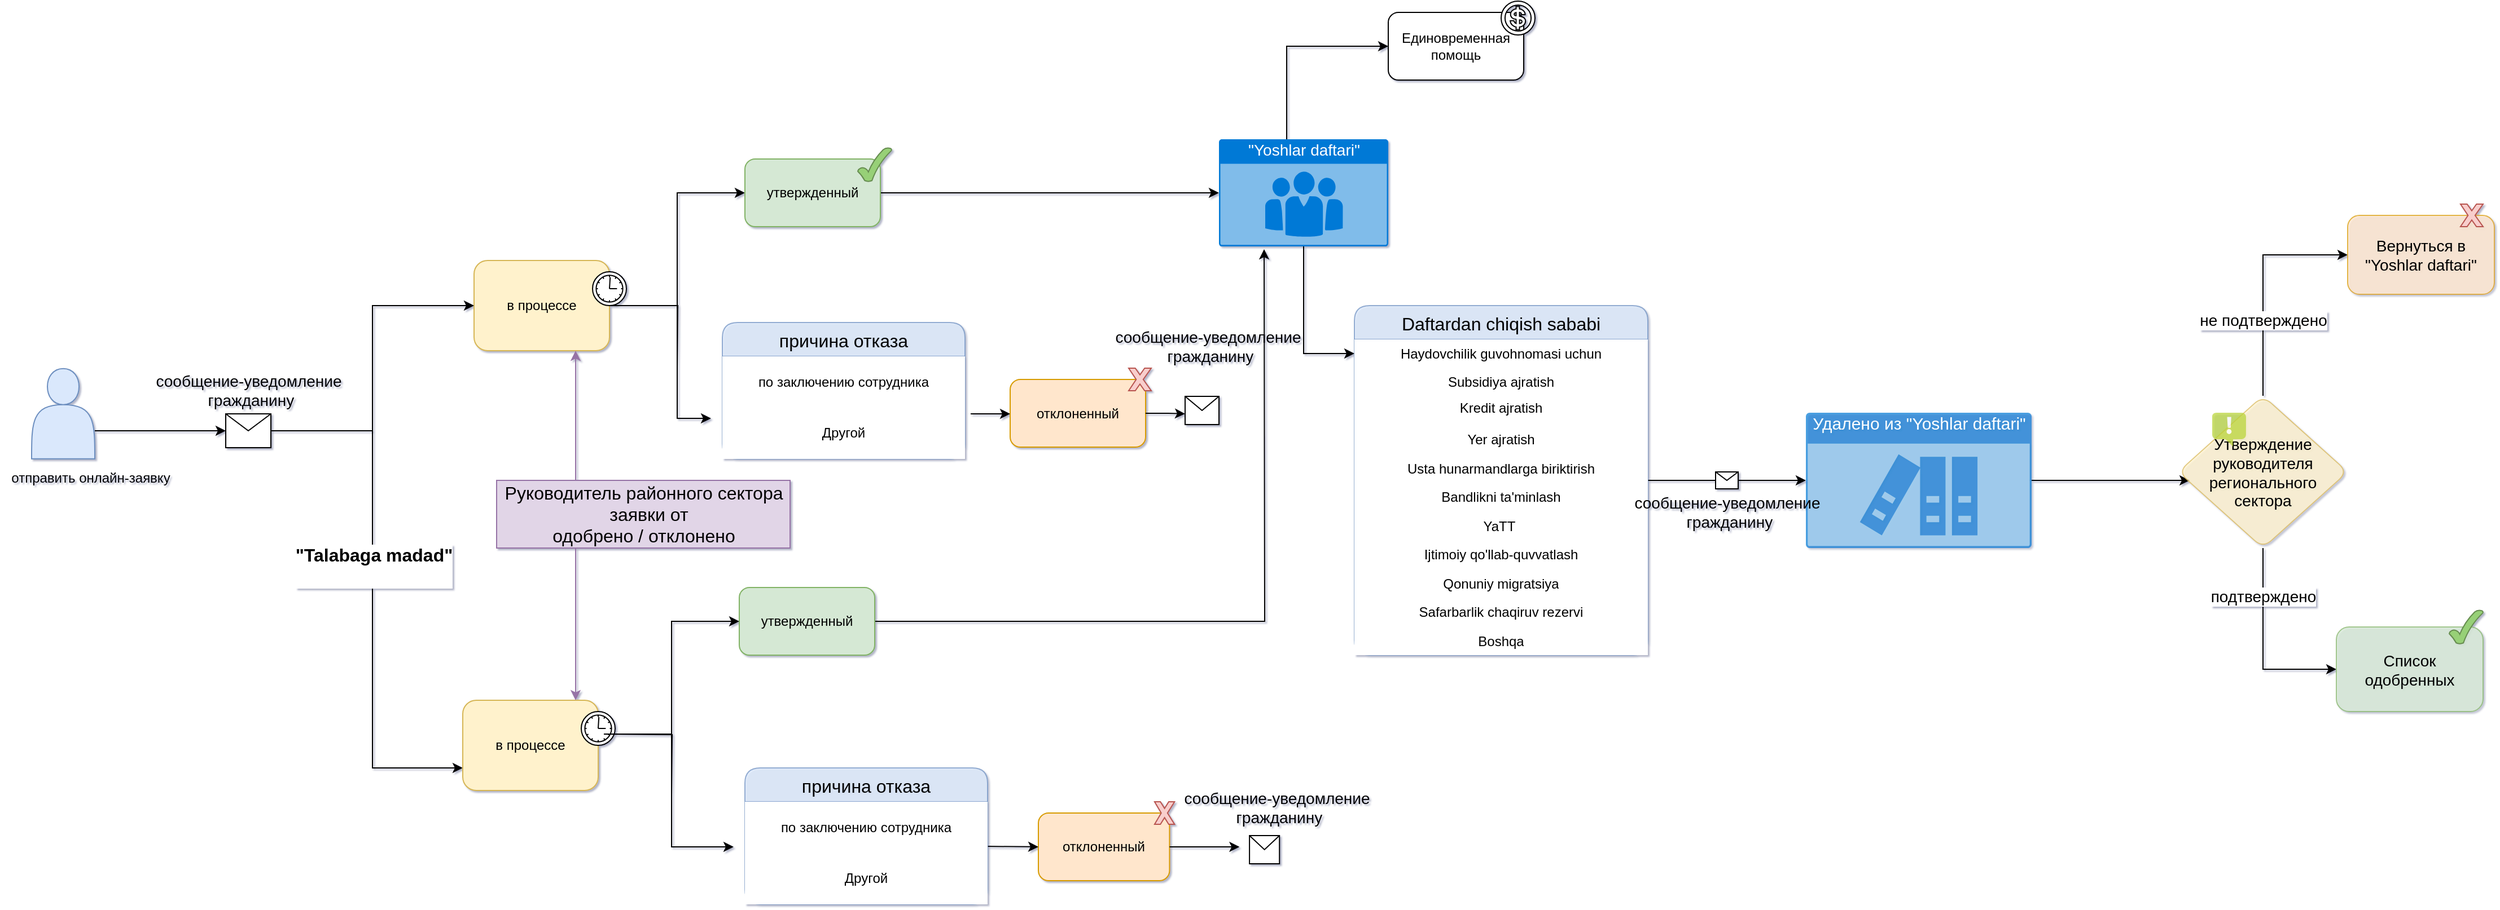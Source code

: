 <mxfile version="15.5.0" type="github">
  <diagram name="Page-1" id="2a216829-ef6e-dabb-86c1-c78162f3ba2b">
    <mxGraphModel dx="1822" dy="4" grid="1" gridSize="10" guides="1" tooltips="1" connect="1" arrows="1" fold="1" page="0" pageScale="1" pageWidth="850" pageHeight="1100" background="none" math="0" shadow="1">
      <root>
        <mxCell id="0" />
        <mxCell id="1" parent="0" />
        <mxCell id="lHs03am_Nj6ZQAmSjY5Q-222" style="edgeStyle=orthogonalEdgeStyle;rounded=0;orthogonalLoop=1;jettySize=auto;html=1;fontSize=14;" parent="1" source="lHs03am_Nj6ZQAmSjY5Q-112" target="lHs03am_Nj6ZQAmSjY5Q-220" edge="1">
          <mxGeometry relative="1" as="geometry" />
        </mxCell>
        <mxCell id="lHs03am_Nj6ZQAmSjY5Q-112" value="Daftardan chiqish sababi" style="shape=table;startSize=30;container=1;collapsible=0;childLayout=tableLayout;fillColor=#dae8fc;strokeColor=#6c8ebf;opacity=70;swimlaneFillColor=#ffffff;direction=east;rounded=1;shadow=0;fontSize=16;" parent="1" vertex="1">
          <mxGeometry x="1050" y="1320" width="260" height="310" as="geometry" />
        </mxCell>
        <mxCell id="lHs03am_Nj6ZQAmSjY5Q-113" value="" style="shape=partialRectangle;collapsible=0;dropTarget=0;pointerEvents=0;fillColor=none;top=0;left=0;bottom=0;right=0;points=[[0,0.5],[1,0.5]];portConstraint=eastwest;" parent="lHs03am_Nj6ZQAmSjY5Q-112" vertex="1">
          <mxGeometry y="30" width="260" height="25" as="geometry" />
        </mxCell>
        <mxCell id="lHs03am_Nj6ZQAmSjY5Q-114" value="Haydovchilik guvohnomasi uchun" style="shape=partialRectangle;html=1;whiteSpace=wrap;connectable=0;overflow=hidden;top=0;left=0;bottom=0;right=0;pointerEvents=1;" parent="lHs03am_Nj6ZQAmSjY5Q-113" vertex="1">
          <mxGeometry width="260" height="25" as="geometry" />
        </mxCell>
        <mxCell id="lHs03am_Nj6ZQAmSjY5Q-115" value="" style="shape=partialRectangle;collapsible=0;dropTarget=0;pointerEvents=0;fillColor=none;top=0;left=0;bottom=0;right=0;points=[[0,0.5],[1,0.5]];portConstraint=eastwest;" parent="lHs03am_Nj6ZQAmSjY5Q-112" vertex="1">
          <mxGeometry y="55" width="260" height="26" as="geometry" />
        </mxCell>
        <mxCell id="lHs03am_Nj6ZQAmSjY5Q-116" value="Subsidiya ajratish" style="shape=partialRectangle;html=1;whiteSpace=wrap;connectable=0;overflow=hidden;top=0;left=0;bottom=0;right=0;pointerEvents=1;" parent="lHs03am_Nj6ZQAmSjY5Q-115" vertex="1">
          <mxGeometry width="260" height="26" as="geometry" />
        </mxCell>
        <mxCell id="lHs03am_Nj6ZQAmSjY5Q-117" value="" style="shape=partialRectangle;collapsible=0;dropTarget=0;pointerEvents=0;fillColor=none;top=0;left=0;bottom=0;right=0;points=[[0,0.5],[1,0.5]];portConstraint=eastwest;" parent="lHs03am_Nj6ZQAmSjY5Q-112" vertex="1">
          <mxGeometry y="81" width="260" height="25" as="geometry" />
        </mxCell>
        <mxCell id="lHs03am_Nj6ZQAmSjY5Q-118" value="Kredit ajratish&lt;br&gt;&lt;br&gt;" style="shape=partialRectangle;html=1;whiteSpace=wrap;connectable=0;overflow=hidden;top=0;left=0;bottom=0;right=0;pointerEvents=1;" parent="lHs03am_Nj6ZQAmSjY5Q-117" vertex="1">
          <mxGeometry width="260" height="25" as="geometry" />
        </mxCell>
        <mxCell id="lHs03am_Nj6ZQAmSjY5Q-119" value="" style="shape=partialRectangle;collapsible=0;dropTarget=0;pointerEvents=0;fillColor=none;top=0;left=0;bottom=0;right=0;points=[[0,0.5],[1,0.5]];portConstraint=eastwest;" parent="lHs03am_Nj6ZQAmSjY5Q-112" vertex="1">
          <mxGeometry y="106" width="260" height="26" as="geometry" />
        </mxCell>
        <mxCell id="lHs03am_Nj6ZQAmSjY5Q-120" value="Yer ajratish" style="shape=partialRectangle;html=1;whiteSpace=wrap;connectable=0;overflow=hidden;top=0;left=0;bottom=0;right=0;pointerEvents=1;" parent="lHs03am_Nj6ZQAmSjY5Q-119" vertex="1">
          <mxGeometry width="260" height="26" as="geometry" />
        </mxCell>
        <mxCell id="lHs03am_Nj6ZQAmSjY5Q-121" value="" style="shape=partialRectangle;collapsible=0;dropTarget=0;pointerEvents=0;fillColor=none;top=0;left=0;bottom=0;right=0;points=[[0,0.5],[1,0.5]];portConstraint=eastwest;" parent="lHs03am_Nj6ZQAmSjY5Q-112" vertex="1">
          <mxGeometry y="132" width="260" height="25" as="geometry" />
        </mxCell>
        <mxCell id="lHs03am_Nj6ZQAmSjY5Q-122" value="Usta hunarmandlarga biriktirish" style="shape=partialRectangle;html=1;whiteSpace=wrap;connectable=0;overflow=hidden;top=0;left=0;bottom=0;right=0;pointerEvents=1;" parent="lHs03am_Nj6ZQAmSjY5Q-121" vertex="1">
          <mxGeometry width="260" height="25" as="geometry" />
        </mxCell>
        <mxCell id="lHs03am_Nj6ZQAmSjY5Q-123" value="" style="shape=partialRectangle;collapsible=0;dropTarget=0;pointerEvents=0;fillColor=none;top=0;left=0;bottom=0;right=0;points=[[0,0.5],[1,0.5]];portConstraint=eastwest;" parent="lHs03am_Nj6ZQAmSjY5Q-112" vertex="1">
          <mxGeometry y="157" width="260" height="26" as="geometry" />
        </mxCell>
        <mxCell id="lHs03am_Nj6ZQAmSjY5Q-124" value="Bandlikni ta&#39;minlash" style="shape=partialRectangle;html=1;whiteSpace=wrap;connectable=0;overflow=hidden;top=0;left=0;bottom=0;right=0;pointerEvents=1;" parent="lHs03am_Nj6ZQAmSjY5Q-123" vertex="1">
          <mxGeometry width="260" height="26" as="geometry" />
        </mxCell>
        <mxCell id="lHs03am_Nj6ZQAmSjY5Q-125" value="" style="shape=partialRectangle;collapsible=0;dropTarget=0;pointerEvents=0;fillColor=none;top=0;left=0;bottom=0;right=0;points=[[0,0.5],[1,0.5]];portConstraint=eastwest;" parent="lHs03am_Nj6ZQAmSjY5Q-112" vertex="1">
          <mxGeometry y="183" width="260" height="25" as="geometry" />
        </mxCell>
        <mxCell id="lHs03am_Nj6ZQAmSjY5Q-126" value="YaTT&lt;span style=&quot;white-space: pre&quot;&gt; &lt;/span&gt;" style="shape=partialRectangle;html=1;whiteSpace=wrap;connectable=0;overflow=hidden;top=0;left=0;bottom=0;right=0;pointerEvents=1;" parent="lHs03am_Nj6ZQAmSjY5Q-125" vertex="1">
          <mxGeometry width="260" height="25" as="geometry" />
        </mxCell>
        <mxCell id="lHs03am_Nj6ZQAmSjY5Q-127" value="" style="shape=partialRectangle;collapsible=0;dropTarget=0;pointerEvents=0;fillColor=none;top=0;left=0;bottom=0;right=0;points=[[0,0.5],[1,0.5]];portConstraint=eastwest;" parent="lHs03am_Nj6ZQAmSjY5Q-112" vertex="1">
          <mxGeometry y="208" width="260" height="26" as="geometry" />
        </mxCell>
        <mxCell id="lHs03am_Nj6ZQAmSjY5Q-128" value="Ijtimoiy qo&#39;llab-quvvatlash" style="shape=partialRectangle;html=1;whiteSpace=wrap;connectable=0;overflow=hidden;top=0;left=0;bottom=0;right=0;pointerEvents=1;" parent="lHs03am_Nj6ZQAmSjY5Q-127" vertex="1">
          <mxGeometry width="260" height="26" as="geometry" />
        </mxCell>
        <mxCell id="lHs03am_Nj6ZQAmSjY5Q-129" value="" style="shape=partialRectangle;collapsible=0;dropTarget=0;pointerEvents=0;fillColor=none;top=0;left=0;bottom=0;right=0;points=[[0,0.5],[1,0.5]];portConstraint=eastwest;" parent="lHs03am_Nj6ZQAmSjY5Q-112" vertex="1">
          <mxGeometry y="234" width="260" height="25" as="geometry" />
        </mxCell>
        <mxCell id="lHs03am_Nj6ZQAmSjY5Q-130" value="Qonuniy migratsiya" style="shape=partialRectangle;html=1;whiteSpace=wrap;connectable=0;overflow=hidden;top=0;left=0;bottom=0;right=0;pointerEvents=1;" parent="lHs03am_Nj6ZQAmSjY5Q-129" vertex="1">
          <mxGeometry width="260" height="25" as="geometry" />
        </mxCell>
        <mxCell id="lHs03am_Nj6ZQAmSjY5Q-131" value="" style="shape=partialRectangle;collapsible=0;dropTarget=0;pointerEvents=0;fillColor=none;top=0;left=0;bottom=0;right=0;points=[[0,0.5],[1,0.5]];portConstraint=eastwest;" parent="lHs03am_Nj6ZQAmSjY5Q-112" vertex="1">
          <mxGeometry y="259" width="260" height="26" as="geometry" />
        </mxCell>
        <mxCell id="lHs03am_Nj6ZQAmSjY5Q-132" value="Safarbarlik chaqiruv rezervi" style="shape=partialRectangle;html=1;whiteSpace=wrap;connectable=0;overflow=hidden;top=0;left=0;bottom=0;right=0;pointerEvents=1;" parent="lHs03am_Nj6ZQAmSjY5Q-131" vertex="1">
          <mxGeometry width="260" height="26" as="geometry" />
        </mxCell>
        <mxCell id="lHs03am_Nj6ZQAmSjY5Q-133" value="" style="shape=partialRectangle;collapsible=0;dropTarget=0;pointerEvents=0;fillColor=#dae8fc;top=0;left=0;bottom=0;right=0;points=[[0,0.5],[1,0.5]];portConstraint=eastwest;strokeColor=#6c8ebf;" parent="lHs03am_Nj6ZQAmSjY5Q-112" vertex="1">
          <mxGeometry y="285" width="260" height="25" as="geometry" />
        </mxCell>
        <mxCell id="lHs03am_Nj6ZQAmSjY5Q-134" value="Boshqa" style="shape=partialRectangle;html=1;whiteSpace=wrap;connectable=0;overflow=hidden;top=0;left=0;bottom=0;right=0;pointerEvents=1;" parent="lHs03am_Nj6ZQAmSjY5Q-133" vertex="1">
          <mxGeometry width="260" height="25" as="geometry" />
        </mxCell>
        <mxCell id="lHs03am_Nj6ZQAmSjY5Q-5" value="" style="group" parent="1" vertex="1" connectable="0">
          <mxGeometry x="-150" y="1362.5" width="175" height="120" as="geometry" />
        </mxCell>
        <mxCell id="lHs03am_Nj6ZQAmSjY5Q-3" value="" style="shape=actor;whiteSpace=wrap;html=1;fillColor=#dae8fc;strokeColor=#6c8ebf;" parent="lHs03am_Nj6ZQAmSjY5Q-5" vertex="1">
          <mxGeometry x="28" y="13.333" width="56" height="80" as="geometry" />
        </mxCell>
        <mxCell id="lHs03am_Nj6ZQAmSjY5Q-4" value="отправить онлайн-заявку" style="text;html=1;align=center;verticalAlign=middle;resizable=0;points=[];autosize=1;strokeColor=none;" parent="lHs03am_Nj6ZQAmSjY5Q-5" vertex="1">
          <mxGeometry y="100.003" width="160" height="20" as="geometry" />
        </mxCell>
        <mxCell id="lHs03am_Nj6ZQAmSjY5Q-40" style="edgeStyle=orthogonalEdgeStyle;rounded=0;orthogonalLoop=1;jettySize=auto;html=1;entryX=0;entryY=0.5;entryDx=0;entryDy=0;" parent="1" source="lHs03am_Nj6ZQAmSjY5Q-6" target="lHs03am_Nj6ZQAmSjY5Q-13" edge="1">
          <mxGeometry relative="1" as="geometry">
            <Array as="points">
              <mxPoint x="450" y="1320" />
              <mxPoint x="450" y="1220" />
            </Array>
          </mxGeometry>
        </mxCell>
        <mxCell id="lHs03am_Nj6ZQAmSjY5Q-42" style="edgeStyle=orthogonalEdgeStyle;rounded=0;orthogonalLoop=1;jettySize=auto;html=1;startArrow=none;" parent="1" edge="1">
          <mxGeometry relative="1" as="geometry">
            <mxPoint x="480" y="1420" as="targetPoint" />
            <Array as="points">
              <mxPoint x="450" y="1320" />
              <mxPoint x="450" y="1420" />
              <mxPoint x="505" y="1420" />
            </Array>
            <mxPoint x="450" y="1375" as="sourcePoint" />
          </mxGeometry>
        </mxCell>
        <mxCell id="lHs03am_Nj6ZQAmSjY5Q-6" value="в процессе" style="html=1;whiteSpace=wrap;rounded=1;fillColor=#fff2cc;strokeColor=#d6b656;" parent="1" vertex="1">
          <mxGeometry x="270" y="1280" width="120" height="80" as="geometry" />
        </mxCell>
        <mxCell id="lHs03am_Nj6ZQAmSjY5Q-7" value="" style="shape=mxgraph.bpmn.timer_start;perimeter=ellipsePerimeter;html=1;labelPosition=right;labelBackgroundColor=#ffffff;align=left;" parent="lHs03am_Nj6ZQAmSjY5Q-6" vertex="1">
          <mxGeometry x="1" width="30" height="30" relative="1" as="geometry">
            <mxPoint x="-15" y="10" as="offset" />
          </mxGeometry>
        </mxCell>
        <mxCell id="lHs03am_Nj6ZQAmSjY5Q-12" style="edgeStyle=orthogonalEdgeStyle;rounded=0;orthogonalLoop=1;jettySize=auto;html=1;entryX=0;entryY=0.5;entryDx=0;entryDy=0;" parent="1" source="lHs03am_Nj6ZQAmSjY5Q-10" target="lHs03am_Nj6ZQAmSjY5Q-6" edge="1">
          <mxGeometry relative="1" as="geometry" />
        </mxCell>
        <mxCell id="lHs03am_Nj6ZQAmSjY5Q-250" style="edgeStyle=orthogonalEdgeStyle;rounded=0;orthogonalLoop=1;jettySize=auto;html=1;fontSize=14;entryX=0;entryY=0.75;entryDx=0;entryDy=0;" parent="1" source="lHs03am_Nj6ZQAmSjY5Q-10" target="lHs03am_Nj6ZQAmSjY5Q-248" edge="1">
          <mxGeometry relative="1" as="geometry">
            <mxPoint x="210" y="1720" as="targetPoint" />
            <Array as="points">
              <mxPoint x="180" y="1431" />
              <mxPoint x="180" y="1730" />
            </Array>
          </mxGeometry>
        </mxCell>
        <mxCell id="lHs03am_Nj6ZQAmSjY5Q-251" value="&quot;Talabaga madad&quot;&lt;br&gt;&amp;nbsp;" style="edgeLabel;html=1;align=center;verticalAlign=middle;resizable=0;points=[];fontSize=16;fontStyle=1" parent="lHs03am_Nj6ZQAmSjY5Q-250" vertex="1" connectable="0">
          <mxGeometry x="-0.218" y="1" relative="1" as="geometry">
            <mxPoint y="26" as="offset" />
          </mxGeometry>
        </mxCell>
        <mxCell id="lHs03am_Nj6ZQAmSjY5Q-10" value="" style="shape=message;whiteSpace=wrap;html=1;" parent="1" vertex="1">
          <mxGeometry x="50" y="1416" width="40" height="30" as="geometry" />
        </mxCell>
        <mxCell id="lHs03am_Nj6ZQAmSjY5Q-11" style="edgeStyle=orthogonalEdgeStyle;rounded=0;orthogonalLoop=1;jettySize=auto;html=1;entryX=0;entryY=0.5;entryDx=0;entryDy=0;" parent="1" source="lHs03am_Nj6ZQAmSjY5Q-3" target="lHs03am_Nj6ZQAmSjY5Q-10" edge="1">
          <mxGeometry relative="1" as="geometry">
            <mxPoint x="40" y="1421" as="targetPoint" />
            <Array as="points">
              <mxPoint y="1431" />
              <mxPoint y="1431" />
            </Array>
          </mxGeometry>
        </mxCell>
        <mxCell id="lHs03am_Nj6ZQAmSjY5Q-44" style="edgeStyle=orthogonalEdgeStyle;rounded=0;orthogonalLoop=1;jettySize=auto;html=1;entryX=0;entryY=0.5;entryDx=0;entryDy=0;entryPerimeter=0;" parent="1" source="lHs03am_Nj6ZQAmSjY5Q-13" target="lHs03am_Nj6ZQAmSjY5Q-43" edge="1">
          <mxGeometry relative="1" as="geometry" />
        </mxCell>
        <mxCell id="lHs03am_Nj6ZQAmSjY5Q-46" style="edgeStyle=orthogonalEdgeStyle;rounded=0;orthogonalLoop=1;jettySize=auto;html=1;entryX=0;entryY=0.5;entryDx=0;entryDy=0;" parent="1" source="lHs03am_Nj6ZQAmSjY5Q-43" target="lHs03am_Nj6ZQAmSjY5Q-45" edge="1">
          <mxGeometry relative="1" as="geometry">
            <Array as="points">
              <mxPoint x="990" y="1090" />
            </Array>
          </mxGeometry>
        </mxCell>
        <mxCell id="lHs03am_Nj6ZQAmSjY5Q-217" style="edgeStyle=orthogonalEdgeStyle;rounded=0;orthogonalLoop=1;jettySize=auto;html=1;fontSize=14;" parent="1" source="lHs03am_Nj6ZQAmSjY5Q-43" target="lHs03am_Nj6ZQAmSjY5Q-113" edge="1">
          <mxGeometry relative="1" as="geometry" />
        </mxCell>
        <mxCell id="lHs03am_Nj6ZQAmSjY5Q-43" value="&quot;Yoshlar daftari&quot;" style="html=1;strokeColor=none;fillColor=#0079D6;labelPosition=center;verticalLabelPosition=middle;verticalAlign=top;align=center;fontSize=14;outlineConnect=0;spacingTop=-6;fontColor=#FFFFFF;shape=mxgraph.sitemap.about_us;" parent="1" vertex="1">
          <mxGeometry x="930" y="1172.5" width="150" height="95" as="geometry" />
        </mxCell>
        <mxCell id="lHs03am_Nj6ZQAmSjY5Q-213" value="" style="group" parent="1" vertex="1" connectable="0">
          <mxGeometry x="1080" y="1050" width="130" height="70" as="geometry" />
        </mxCell>
        <mxCell id="lHs03am_Nj6ZQAmSjY5Q-45" value="Единовременная помощь" style="rounded=1;whiteSpace=wrap;html=1;" parent="lHs03am_Nj6ZQAmSjY5Q-213" vertex="1">
          <mxGeometry y="10" width="120" height="60" as="geometry" />
        </mxCell>
        <mxCell id="lHs03am_Nj6ZQAmSjY5Q-47" value="" style="shape=mxgraph.signs.travel.cashier;html=1;pointerEvents=1;verticalLabelPosition=bottom;verticalAlign=top;align=center;" parent="lHs03am_Nj6ZQAmSjY5Q-213" vertex="1">
          <mxGeometry x="100" width="30" height="30" as="geometry" />
        </mxCell>
        <mxCell id="lHs03am_Nj6ZQAmSjY5Q-215" value="" style="group" parent="1" vertex="1" connectable="0">
          <mxGeometry x="510" y="1180" width="130" height="70" as="geometry" />
        </mxCell>
        <mxCell id="lHs03am_Nj6ZQAmSjY5Q-13" value="утвержденный" style="rounded=1;whiteSpace=wrap;html=1;fillColor=#d5e8d4;strokeColor=#82b366;" parent="lHs03am_Nj6ZQAmSjY5Q-215" vertex="1">
          <mxGeometry y="10" width="120" height="60" as="geometry" />
        </mxCell>
        <mxCell id="lHs03am_Nj6ZQAmSjY5Q-34" value="" style="verticalLabelPosition=bottom;verticalAlign=top;html=1;shape=mxgraph.basic.tick;strokeColor=#668C50;fillColor=#97D077;" parent="lHs03am_Nj6ZQAmSjY5Q-215" vertex="1">
          <mxGeometry x="100" width="30" height="30" as="geometry" />
        </mxCell>
        <mxCell id="lHs03am_Nj6ZQAmSjY5Q-232" style="edgeStyle=orthogonalEdgeStyle;rounded=0;orthogonalLoop=1;jettySize=auto;html=1;entryX=0.067;entryY=0.556;entryDx=0;entryDy=0;entryPerimeter=0;fontSize=14;" parent="1" source="lHs03am_Nj6ZQAmSjY5Q-220" target="lHs03am_Nj6ZQAmSjY5Q-231" edge="1">
          <mxGeometry relative="1" as="geometry" />
        </mxCell>
        <mxCell id="lHs03am_Nj6ZQAmSjY5Q-220" value="&lt;font style=&quot;font-size: 15px&quot;&gt;Удалено из &quot;Yoshlar daftari&quot;&lt;/font&gt;" style="html=1;strokeColor=none;fillColor=#0079D6;labelPosition=center;verticalLabelPosition=middle;verticalAlign=top;align=center;fontSize=12;outlineConnect=0;spacingTop=-6;fontColor=#FFFFFF;shape=mxgraph.sitemap.references;rounded=1;shadow=0;sketch=0;opacity=70;" parent="1" vertex="1">
          <mxGeometry x="1450" y="1415" width="200" height="120" as="geometry" />
        </mxCell>
        <mxCell id="lHs03am_Nj6ZQAmSjY5Q-224" value="" style="shape=message;whiteSpace=wrap;html=1;" parent="1" vertex="1">
          <mxGeometry x="1370" y="1467.5" width="20" height="15" as="geometry" />
        </mxCell>
        <mxCell id="lHs03am_Nj6ZQAmSjY5Q-226" value="сообщение-уведомление&lt;br&gt;&amp;nbsp;гражданину" style="text;html=1;align=center;verticalAlign=middle;resizable=0;points=[];autosize=1;strokeColor=none;fontSize=14;" parent="1" vertex="1">
          <mxGeometry x="1290" y="1482.5" width="180" height="40" as="geometry" />
        </mxCell>
        <mxCell id="lHs03am_Nj6ZQAmSjY5Q-230" value="" style="edgeStyle=orthogonalEdgeStyle;rounded=0;orthogonalLoop=1;jettySize=auto;html=1;endArrow=none;" parent="1" source="lHs03am_Nj6ZQAmSjY5Q-6" edge="1">
          <mxGeometry relative="1" as="geometry">
            <mxPoint x="390" y="1320" as="sourcePoint" />
            <mxPoint x="450" y="1375" as="targetPoint" />
            <Array as="points" />
          </mxGeometry>
        </mxCell>
        <mxCell id="lHs03am_Nj6ZQAmSjY5Q-237" style="edgeStyle=orthogonalEdgeStyle;rounded=0;orthogonalLoop=1;jettySize=auto;html=1;entryX=0;entryY=0.5;entryDx=0;entryDy=0;fontSize=14;" parent="1" source="lHs03am_Nj6ZQAmSjY5Q-231" target="lHs03am_Nj6ZQAmSjY5Q-235" edge="1">
          <mxGeometry relative="1" as="geometry" />
        </mxCell>
        <mxCell id="lHs03am_Nj6ZQAmSjY5Q-242" value="не подтверждено" style="edgeLabel;html=1;align=center;verticalAlign=middle;resizable=0;points=[];fontSize=14;" parent="lHs03am_Nj6ZQAmSjY5Q-237" vertex="1" connectable="0">
          <mxGeometry x="0.015" y="-1" relative="1" as="geometry">
            <mxPoint x="-1" y="34" as="offset" />
          </mxGeometry>
        </mxCell>
        <mxCell id="lHs03am_Nj6ZQAmSjY5Q-238" style="edgeStyle=orthogonalEdgeStyle;rounded=0;orthogonalLoop=1;jettySize=auto;html=1;entryX=0;entryY=0.5;entryDx=0;entryDy=0;fontSize=14;" parent="1" source="lHs03am_Nj6ZQAmSjY5Q-231" target="lHs03am_Nj6ZQAmSjY5Q-236" edge="1">
          <mxGeometry relative="1" as="geometry" />
        </mxCell>
        <mxCell id="lHs03am_Nj6ZQAmSjY5Q-241" value="подтверждено" style="edgeLabel;html=1;align=center;verticalAlign=middle;resizable=0;points=[];fontSize=14;" parent="lHs03am_Nj6ZQAmSjY5Q-238" vertex="1" connectable="0">
          <mxGeometry x="0.029" y="1" relative="1" as="geometry">
            <mxPoint x="-1" y="-46" as="offset" />
          </mxGeometry>
        </mxCell>
        <mxCell id="lHs03am_Nj6ZQAmSjY5Q-231" value="Утверждение руководителя регионального сектора" style="rhombus;whiteSpace=wrap;html=1;rounded=1;shadow=0;sketch=0;fontSize=14;strokeColor=#d6b656;fillColor=#fff2cc;opacity=70;" parent="1" vertex="1">
          <mxGeometry x="1780" y="1400" width="150" height="135" as="geometry" />
        </mxCell>
        <mxCell id="lHs03am_Nj6ZQAmSjY5Q-233" value="" style="aspect=fixed;html=1;points=[];align=center;image;fontSize=12;image=img/lib/mscae/Notification.svg;rounded=1;shadow=0;sketch=0;strokeColor=#000000;fillColor=none;gradientColor=none;opacity=70;" parent="1" vertex="1">
          <mxGeometry x="1810" y="1415" width="30" height="30" as="geometry" />
        </mxCell>
        <mxCell id="lHs03am_Nj6ZQAmSjY5Q-245" value="" style="group" parent="1" vertex="1" connectable="0">
          <mxGeometry x="1930" y="1230" width="130" height="80" as="geometry" />
        </mxCell>
        <mxCell id="lHs03am_Nj6ZQAmSjY5Q-235" value="Вернуться в &quot;Yoshlar daftari&quot;" style="rounded=1;whiteSpace=wrap;html=1;shadow=0;sketch=0;fontSize=14;strokeColor=#d79b00;fillColor=#ffe6cc;opacity=70;" parent="lHs03am_Nj6ZQAmSjY5Q-245" vertex="1">
          <mxGeometry y="10" width="130" height="70" as="geometry" />
        </mxCell>
        <mxCell id="lHs03am_Nj6ZQAmSjY5Q-244" value="" style="verticalLabelPosition=bottom;verticalAlign=top;html=1;shape=mxgraph.basic.x;fillColor=#f8cecc;strokeColor=#b85450;" parent="lHs03am_Nj6ZQAmSjY5Q-245" vertex="1">
          <mxGeometry x="100" width="20" height="20" as="geometry" />
        </mxCell>
        <mxCell id="lHs03am_Nj6ZQAmSjY5Q-246" value="" style="group" parent="1" vertex="1" connectable="0">
          <mxGeometry x="1920" y="1590" width="130" height="90" as="geometry" />
        </mxCell>
        <mxCell id="lHs03am_Nj6ZQAmSjY5Q-236" value="Список одобренных" style="rounded=1;whiteSpace=wrap;html=1;shadow=0;sketch=0;fontSize=14;strokeColor=#82b366;fillColor=#d5e8d4;opacity=70;" parent="lHs03am_Nj6ZQAmSjY5Q-246" vertex="1">
          <mxGeometry y="15" width="130" height="75" as="geometry" />
        </mxCell>
        <mxCell id="lHs03am_Nj6ZQAmSjY5Q-243" value="" style="verticalLabelPosition=bottom;verticalAlign=top;html=1;shape=mxgraph.basic.tick;strokeColor=#668C50;fillColor=#97D077;" parent="lHs03am_Nj6ZQAmSjY5Q-246" vertex="1">
          <mxGeometry x="100" width="30" height="30" as="geometry" />
        </mxCell>
        <mxCell id="lHs03am_Nj6ZQAmSjY5Q-248" value="в процессе" style="html=1;whiteSpace=wrap;rounded=1;fillColor=#fff2cc;strokeColor=#d6b656;" parent="1" vertex="1">
          <mxGeometry x="260" y="1670" width="120" height="80" as="geometry" />
        </mxCell>
        <mxCell id="lHs03am_Nj6ZQAmSjY5Q-249" value="" style="shape=mxgraph.bpmn.timer_start;perimeter=ellipsePerimeter;html=1;labelPosition=right;labelBackgroundColor=#ffffff;align=left;" parent="lHs03am_Nj6ZQAmSjY5Q-248" vertex="1">
          <mxGeometry x="1" width="30" height="30" relative="1" as="geometry">
            <mxPoint x="-15" y="10" as="offset" />
          </mxGeometry>
        </mxCell>
        <mxCell id="lHs03am_Nj6ZQAmSjY5Q-261" style="edgeStyle=orthogonalEdgeStyle;rounded=0;orthogonalLoop=1;jettySize=auto;html=1;fontSize=16;" parent="1" source="lHs03am_Nj6ZQAmSjY5Q-255" edge="1">
          <mxGeometry relative="1" as="geometry">
            <mxPoint x="970" y="1270" as="targetPoint" />
          </mxGeometry>
        </mxCell>
        <mxCell id="lHs03am_Nj6ZQAmSjY5Q-255" value="утвержденный" style="rounded=1;whiteSpace=wrap;html=1;fillColor=#d5e8d4;strokeColor=#82b366;" parent="1" vertex="1">
          <mxGeometry x="505" y="1570" width="120" height="60" as="geometry" />
        </mxCell>
        <mxCell id="lHs03am_Nj6ZQAmSjY5Q-256" style="edgeStyle=orthogonalEdgeStyle;rounded=0;orthogonalLoop=1;jettySize=auto;html=1;entryX=0;entryY=0.5;entryDx=0;entryDy=0;" parent="1" edge="1">
          <mxGeometry relative="1" as="geometry">
            <mxPoint x="385" y="1700" as="sourcePoint" />
            <mxPoint x="505" y="1600" as="targetPoint" />
            <Array as="points">
              <mxPoint x="445" y="1700" />
              <mxPoint x="445" y="1600" />
            </Array>
          </mxGeometry>
        </mxCell>
        <mxCell id="lHs03am_Nj6ZQAmSjY5Q-257" style="edgeStyle=orthogonalEdgeStyle;rounded=0;orthogonalLoop=1;jettySize=auto;html=1;startArrow=none;" parent="1" edge="1">
          <mxGeometry relative="1" as="geometry">
            <mxPoint x="500" y="1800" as="targetPoint" />
            <Array as="points">
              <mxPoint x="445" y="1700" />
              <mxPoint x="445" y="1800" />
              <mxPoint x="500" y="1800" />
            </Array>
            <mxPoint x="445" y="1755" as="sourcePoint" />
          </mxGeometry>
        </mxCell>
        <mxCell id="lHs03am_Nj6ZQAmSjY5Q-259" value="" style="edgeStyle=orthogonalEdgeStyle;rounded=0;orthogonalLoop=1;jettySize=auto;html=1;endArrow=none;" parent="1" edge="1">
          <mxGeometry relative="1" as="geometry">
            <mxPoint x="385" y="1700" as="sourcePoint" />
            <mxPoint x="445" y="1755" as="targetPoint" />
            <Array as="points" />
          </mxGeometry>
        </mxCell>
        <mxCell id="lHs03am_Nj6ZQAmSjY5Q-263" style="edgeStyle=orthogonalEdgeStyle;rounded=0;orthogonalLoop=1;jettySize=auto;html=1;entryX=0.75;entryY=1;entryDx=0;entryDy=0;fontSize=16;fillColor=#e1d5e7;strokeColor=#9673a6;" parent="1" source="lHs03am_Nj6ZQAmSjY5Q-262" target="lHs03am_Nj6ZQAmSjY5Q-6" edge="1">
          <mxGeometry relative="1" as="geometry">
            <Array as="points">
              <mxPoint x="360" y="1450" />
              <mxPoint x="360" y="1450" />
            </Array>
          </mxGeometry>
        </mxCell>
        <mxCell id="lHs03am_Nj6ZQAmSjY5Q-264" style="edgeStyle=orthogonalEdgeStyle;rounded=0;orthogonalLoop=1;jettySize=auto;html=1;fontSize=16;fillColor=#e1d5e7;strokeColor=#9673a6;" parent="1" source="lHs03am_Nj6ZQAmSjY5Q-262" edge="1">
          <mxGeometry relative="1" as="geometry">
            <mxPoint x="360" y="1670" as="targetPoint" />
            <Array as="points">
              <mxPoint x="360" y="1670" />
            </Array>
          </mxGeometry>
        </mxCell>
        <mxCell id="lHs03am_Nj6ZQAmSjY5Q-262" value="&lt;div&gt;Руководитель районного сектора&lt;/div&gt;&lt;div&gt;&amp;nbsp; заявки от&lt;/div&gt;&lt;div&gt;одобрено / отклонено&lt;/div&gt;" style="text;html=1;align=center;verticalAlign=middle;resizable=0;points=[];autosize=1;strokeColor=#9673a6;fontSize=16;fillColor=#e1d5e7;" parent="1" vertex="1">
          <mxGeometry x="290" y="1475" width="260" height="60" as="geometry" />
        </mxCell>
        <mxCell id="VnOty3OEpjzvnLPaqTSg-1" value="сообщение-уведомление&lt;br&gt;&amp;nbsp;гражданину" style="text;html=1;align=center;verticalAlign=middle;resizable=0;points=[];autosize=1;strokeColor=none;fontSize=14;" vertex="1" parent="1">
          <mxGeometry x="-20" y="1375" width="180" height="40" as="geometry" />
        </mxCell>
        <mxCell id="VnOty3OEpjzvnLPaqTSg-17" value="" style="group" vertex="1" connectable="0" parent="1">
          <mxGeometry x="780" y="1730" width="270" height="100" as="geometry" />
        </mxCell>
        <mxCell id="lHs03am_Nj6ZQAmSjY5Q-252" value="" style="group" parent="VnOty3OEpjzvnLPaqTSg-17" vertex="1" connectable="0">
          <mxGeometry y="30" width="110.656" height="70" as="geometry" />
        </mxCell>
        <mxCell id="VnOty3OEpjzvnLPaqTSg-10" value="" style="group" vertex="1" connectable="0" parent="lHs03am_Nj6ZQAmSjY5Q-252">
          <mxGeometry width="110.656" height="70" as="geometry" />
        </mxCell>
        <mxCell id="lHs03am_Nj6ZQAmSjY5Q-253" value="отклоненный" style="rounded=1;whiteSpace=wrap;html=1;fillColor=#ffe6cc;strokeColor=#d79b00;" parent="VnOty3OEpjzvnLPaqTSg-10" vertex="1">
          <mxGeometry x="-10" y="10" width="116.23" height="60" as="geometry" />
        </mxCell>
        <mxCell id="lHs03am_Nj6ZQAmSjY5Q-254" value="" style="verticalLabelPosition=bottom;verticalAlign=top;html=1;shape=mxgraph.basic.x;fillColor=#f8cecc;strokeColor=#b85450;" parent="VnOty3OEpjzvnLPaqTSg-10" vertex="1">
          <mxGeometry x="92.951" width="17.705" height="20" as="geometry" />
        </mxCell>
        <mxCell id="VnOty3OEpjzvnLPaqTSg-6" value="" style="group" vertex="1" connectable="0" parent="VnOty3OEpjzvnLPaqTSg-17">
          <mxGeometry x="110.656" width="159.344" height="55" as="geometry" />
        </mxCell>
        <mxCell id="VnOty3OEpjzvnLPaqTSg-8" value="сообщение-уведомление&lt;br&gt;&amp;nbsp;гражданину" style="text;html=1;align=center;verticalAlign=middle;resizable=0;points=[];autosize=1;strokeColor=none;fontSize=14;" vertex="1" parent="VnOty3OEpjzvnLPaqTSg-6">
          <mxGeometry y="15" width="180" height="40" as="geometry" />
        </mxCell>
        <mxCell id="VnOty3OEpjzvnLPaqTSg-9" style="edgeStyle=orthogonalEdgeStyle;rounded=0;orthogonalLoop=1;jettySize=auto;html=1;" edge="1" parent="VnOty3OEpjzvnLPaqTSg-17" source="lHs03am_Nj6ZQAmSjY5Q-253">
          <mxGeometry relative="1" as="geometry">
            <mxPoint x="168.197" y="70" as="targetPoint" />
          </mxGeometry>
        </mxCell>
        <mxCell id="VnOty3OEpjzvnLPaqTSg-7" value="" style="shape=message;whiteSpace=wrap;html=1;" vertex="1" parent="VnOty3OEpjzvnLPaqTSg-17">
          <mxGeometry x="177.049" y="60" width="26.557" height="25" as="geometry" />
        </mxCell>
        <mxCell id="VnOty3OEpjzvnLPaqTSg-41" style="edgeStyle=orthogonalEdgeStyle;rounded=0;orthogonalLoop=1;jettySize=auto;html=1;entryX=0;entryY=0.5;entryDx=0;entryDy=0;" edge="1" parent="1" target="lHs03am_Nj6ZQAmSjY5Q-253">
          <mxGeometry relative="1" as="geometry">
            <mxPoint x="720" y="1799.5" as="sourcePoint" />
          </mxGeometry>
        </mxCell>
        <mxCell id="VnOty3OEpjzvnLPaqTSg-18" value="причина отказа" style="shape=table;startSize=30;container=1;collapsible=0;childLayout=tableLayout;fillColor=#dae8fc;strokeColor=#6c8ebf;opacity=70;swimlaneFillColor=#ffffff;direction=east;rounded=1;shadow=0;fontSize=16;" vertex="1" parent="1">
          <mxGeometry x="510" y="1730" width="215" height="121" as="geometry" />
        </mxCell>
        <mxCell id="VnOty3OEpjzvnLPaqTSg-19" value="" style="shape=partialRectangle;collapsible=0;dropTarget=0;pointerEvents=0;fillColor=none;top=0;left=0;bottom=0;right=0;points=[[0,0.5],[1,0.5]];portConstraint=eastwest;" vertex="1" parent="VnOty3OEpjzvnLPaqTSg-18">
          <mxGeometry y="30" width="215" height="45" as="geometry" />
        </mxCell>
        <mxCell id="VnOty3OEpjzvnLPaqTSg-20" value="по заключению сотрудника" style="shape=partialRectangle;html=1;whiteSpace=wrap;connectable=0;overflow=hidden;top=0;left=0;bottom=0;right=0;pointerEvents=1;" vertex="1" parent="VnOty3OEpjzvnLPaqTSg-19">
          <mxGeometry width="215" height="45" as="geometry">
            <mxRectangle width="215" height="45" as="alternateBounds" />
          </mxGeometry>
        </mxCell>
        <mxCell id="VnOty3OEpjzvnLPaqTSg-21" value="" style="shape=partialRectangle;collapsible=0;dropTarget=0;pointerEvents=0;fillColor=none;top=0;left=0;bottom=0;right=0;points=[[0,0.5],[1,0.5]];portConstraint=eastwest;" vertex="1" parent="VnOty3OEpjzvnLPaqTSg-18">
          <mxGeometry y="75" width="215" height="46" as="geometry" />
        </mxCell>
        <mxCell id="VnOty3OEpjzvnLPaqTSg-22" value="Другой" style="shape=partialRectangle;html=1;whiteSpace=wrap;connectable=0;overflow=hidden;top=0;left=0;bottom=0;right=0;pointerEvents=1;" vertex="1" parent="VnOty3OEpjzvnLPaqTSg-21">
          <mxGeometry width="215" height="46" as="geometry">
            <mxRectangle width="215" height="46" as="alternateBounds" />
          </mxGeometry>
        </mxCell>
        <mxCell id="VnOty3OEpjzvnLPaqTSg-47" style="edgeStyle=none;rounded=0;orthogonalLoop=1;jettySize=auto;html=1;entryX=0;entryY=0.3;entryDx=0;entryDy=0;" edge="1" parent="1" target="VnOty3OEpjzvnLPaqTSg-44">
          <mxGeometry relative="1" as="geometry">
            <mxPoint x="630" y="1415.448" as="sourcePoint" />
          </mxGeometry>
        </mxCell>
        <mxCell id="VnOty3OEpjzvnLPaqTSg-63" value="" style="group" vertex="1" connectable="0" parent="1">
          <mxGeometry x="745" y="1345.5" width="305" height="100" as="geometry" />
        </mxCell>
        <mxCell id="VnOty3OEpjzvnLPaqTSg-64" value="" style="group" vertex="1" connectable="0" parent="VnOty3OEpjzvnLPaqTSg-63">
          <mxGeometry y="30" width="125" height="70" as="geometry" />
        </mxCell>
        <mxCell id="VnOty3OEpjzvnLPaqTSg-65" value="" style="group" vertex="1" connectable="0" parent="VnOty3OEpjzvnLPaqTSg-64">
          <mxGeometry width="125" height="70" as="geometry" />
        </mxCell>
        <mxCell id="VnOty3OEpjzvnLPaqTSg-66" value="отклоненный" style="rounded=1;whiteSpace=wrap;html=1;fillColor=#ffe6cc;strokeColor=#d79b00;" vertex="1" parent="VnOty3OEpjzvnLPaqTSg-65">
          <mxGeometry y="10" width="120" height="60" as="geometry" />
        </mxCell>
        <mxCell id="VnOty3OEpjzvnLPaqTSg-67" value="" style="verticalLabelPosition=bottom;verticalAlign=top;html=1;shape=mxgraph.basic.x;fillColor=#f8cecc;strokeColor=#b85450;" vertex="1" parent="VnOty3OEpjzvnLPaqTSg-65">
          <mxGeometry x="105" width="20" height="20" as="geometry" />
        </mxCell>
        <mxCell id="VnOty3OEpjzvnLPaqTSg-68" value="" style="group" vertex="1" connectable="0" parent="VnOty3OEpjzvnLPaqTSg-63">
          <mxGeometry x="85" y="-25" width="180" height="55" as="geometry" />
        </mxCell>
        <mxCell id="VnOty3OEpjzvnLPaqTSg-69" value="сообщение-уведомление&lt;br&gt;&amp;nbsp;гражданину" style="text;html=1;align=center;verticalAlign=middle;resizable=0;points=[];autosize=1;strokeColor=none;fontSize=14;" vertex="1" parent="VnOty3OEpjzvnLPaqTSg-68">
          <mxGeometry y="15" width="180" height="40" as="geometry" />
        </mxCell>
        <mxCell id="VnOty3OEpjzvnLPaqTSg-70" style="edgeStyle=orthogonalEdgeStyle;rounded=0;orthogonalLoop=1;jettySize=auto;html=1;entryX=0;entryY=0.62;entryDx=0;entryDy=0;entryPerimeter=0;" edge="1" parent="VnOty3OEpjzvnLPaqTSg-63" source="VnOty3OEpjzvnLPaqTSg-66" target="VnOty3OEpjzvnLPaqTSg-71">
          <mxGeometry relative="1" as="geometry">
            <mxPoint x="145" y="70.5" as="targetPoint" />
          </mxGeometry>
        </mxCell>
        <mxCell id="VnOty3OEpjzvnLPaqTSg-71" value="" style="shape=message;whiteSpace=wrap;html=1;" vertex="1" parent="VnOty3OEpjzvnLPaqTSg-63">
          <mxGeometry x="155" y="55" width="30" height="25" as="geometry" />
        </mxCell>
        <mxCell id="VnOty3OEpjzvnLPaqTSg-72" style="edgeStyle=orthogonalEdgeStyle;rounded=0;orthogonalLoop=1;jettySize=auto;html=1;entryX=0;entryY=0.5;entryDx=0;entryDy=0;" edge="1" parent="1" target="VnOty3OEpjzvnLPaqTSg-66">
          <mxGeometry relative="1" as="geometry">
            <mxPoint x="710" y="1416" as="sourcePoint" />
          </mxGeometry>
        </mxCell>
        <mxCell id="VnOty3OEpjzvnLPaqTSg-73" value="причина отказа" style="shape=table;startSize=30;container=1;collapsible=0;childLayout=tableLayout;fillColor=#dae8fc;strokeColor=#6c8ebf;opacity=70;swimlaneFillColor=#ffffff;direction=east;rounded=1;shadow=0;fontSize=16;" vertex="1" parent="1">
          <mxGeometry x="490" y="1335" width="215" height="121" as="geometry" />
        </mxCell>
        <mxCell id="VnOty3OEpjzvnLPaqTSg-74" value="" style="shape=partialRectangle;collapsible=0;dropTarget=0;pointerEvents=0;fillColor=none;top=0;left=0;bottom=0;right=0;points=[[0,0.5],[1,0.5]];portConstraint=eastwest;" vertex="1" parent="VnOty3OEpjzvnLPaqTSg-73">
          <mxGeometry y="30" width="215" height="45" as="geometry" />
        </mxCell>
        <mxCell id="VnOty3OEpjzvnLPaqTSg-75" value="по заключению сотрудника" style="shape=partialRectangle;html=1;whiteSpace=wrap;connectable=0;overflow=hidden;top=0;left=0;bottom=0;right=0;pointerEvents=1;" vertex="1" parent="VnOty3OEpjzvnLPaqTSg-74">
          <mxGeometry width="215" height="45" as="geometry">
            <mxRectangle width="215" height="45" as="alternateBounds" />
          </mxGeometry>
        </mxCell>
        <mxCell id="VnOty3OEpjzvnLPaqTSg-76" value="" style="shape=partialRectangle;collapsible=0;dropTarget=0;pointerEvents=0;fillColor=none;top=0;left=0;bottom=0;right=0;points=[[0,0.5],[1,0.5]];portConstraint=eastwest;" vertex="1" parent="VnOty3OEpjzvnLPaqTSg-73">
          <mxGeometry y="75" width="215" height="46" as="geometry" />
        </mxCell>
        <mxCell id="VnOty3OEpjzvnLPaqTSg-77" value="Другой" style="shape=partialRectangle;html=1;whiteSpace=wrap;connectable=0;overflow=hidden;top=0;left=0;bottom=0;right=0;pointerEvents=1;" vertex="1" parent="VnOty3OEpjzvnLPaqTSg-76">
          <mxGeometry width="215" height="46" as="geometry">
            <mxRectangle width="215" height="46" as="alternateBounds" />
          </mxGeometry>
        </mxCell>
      </root>
    </mxGraphModel>
  </diagram>
</mxfile>

